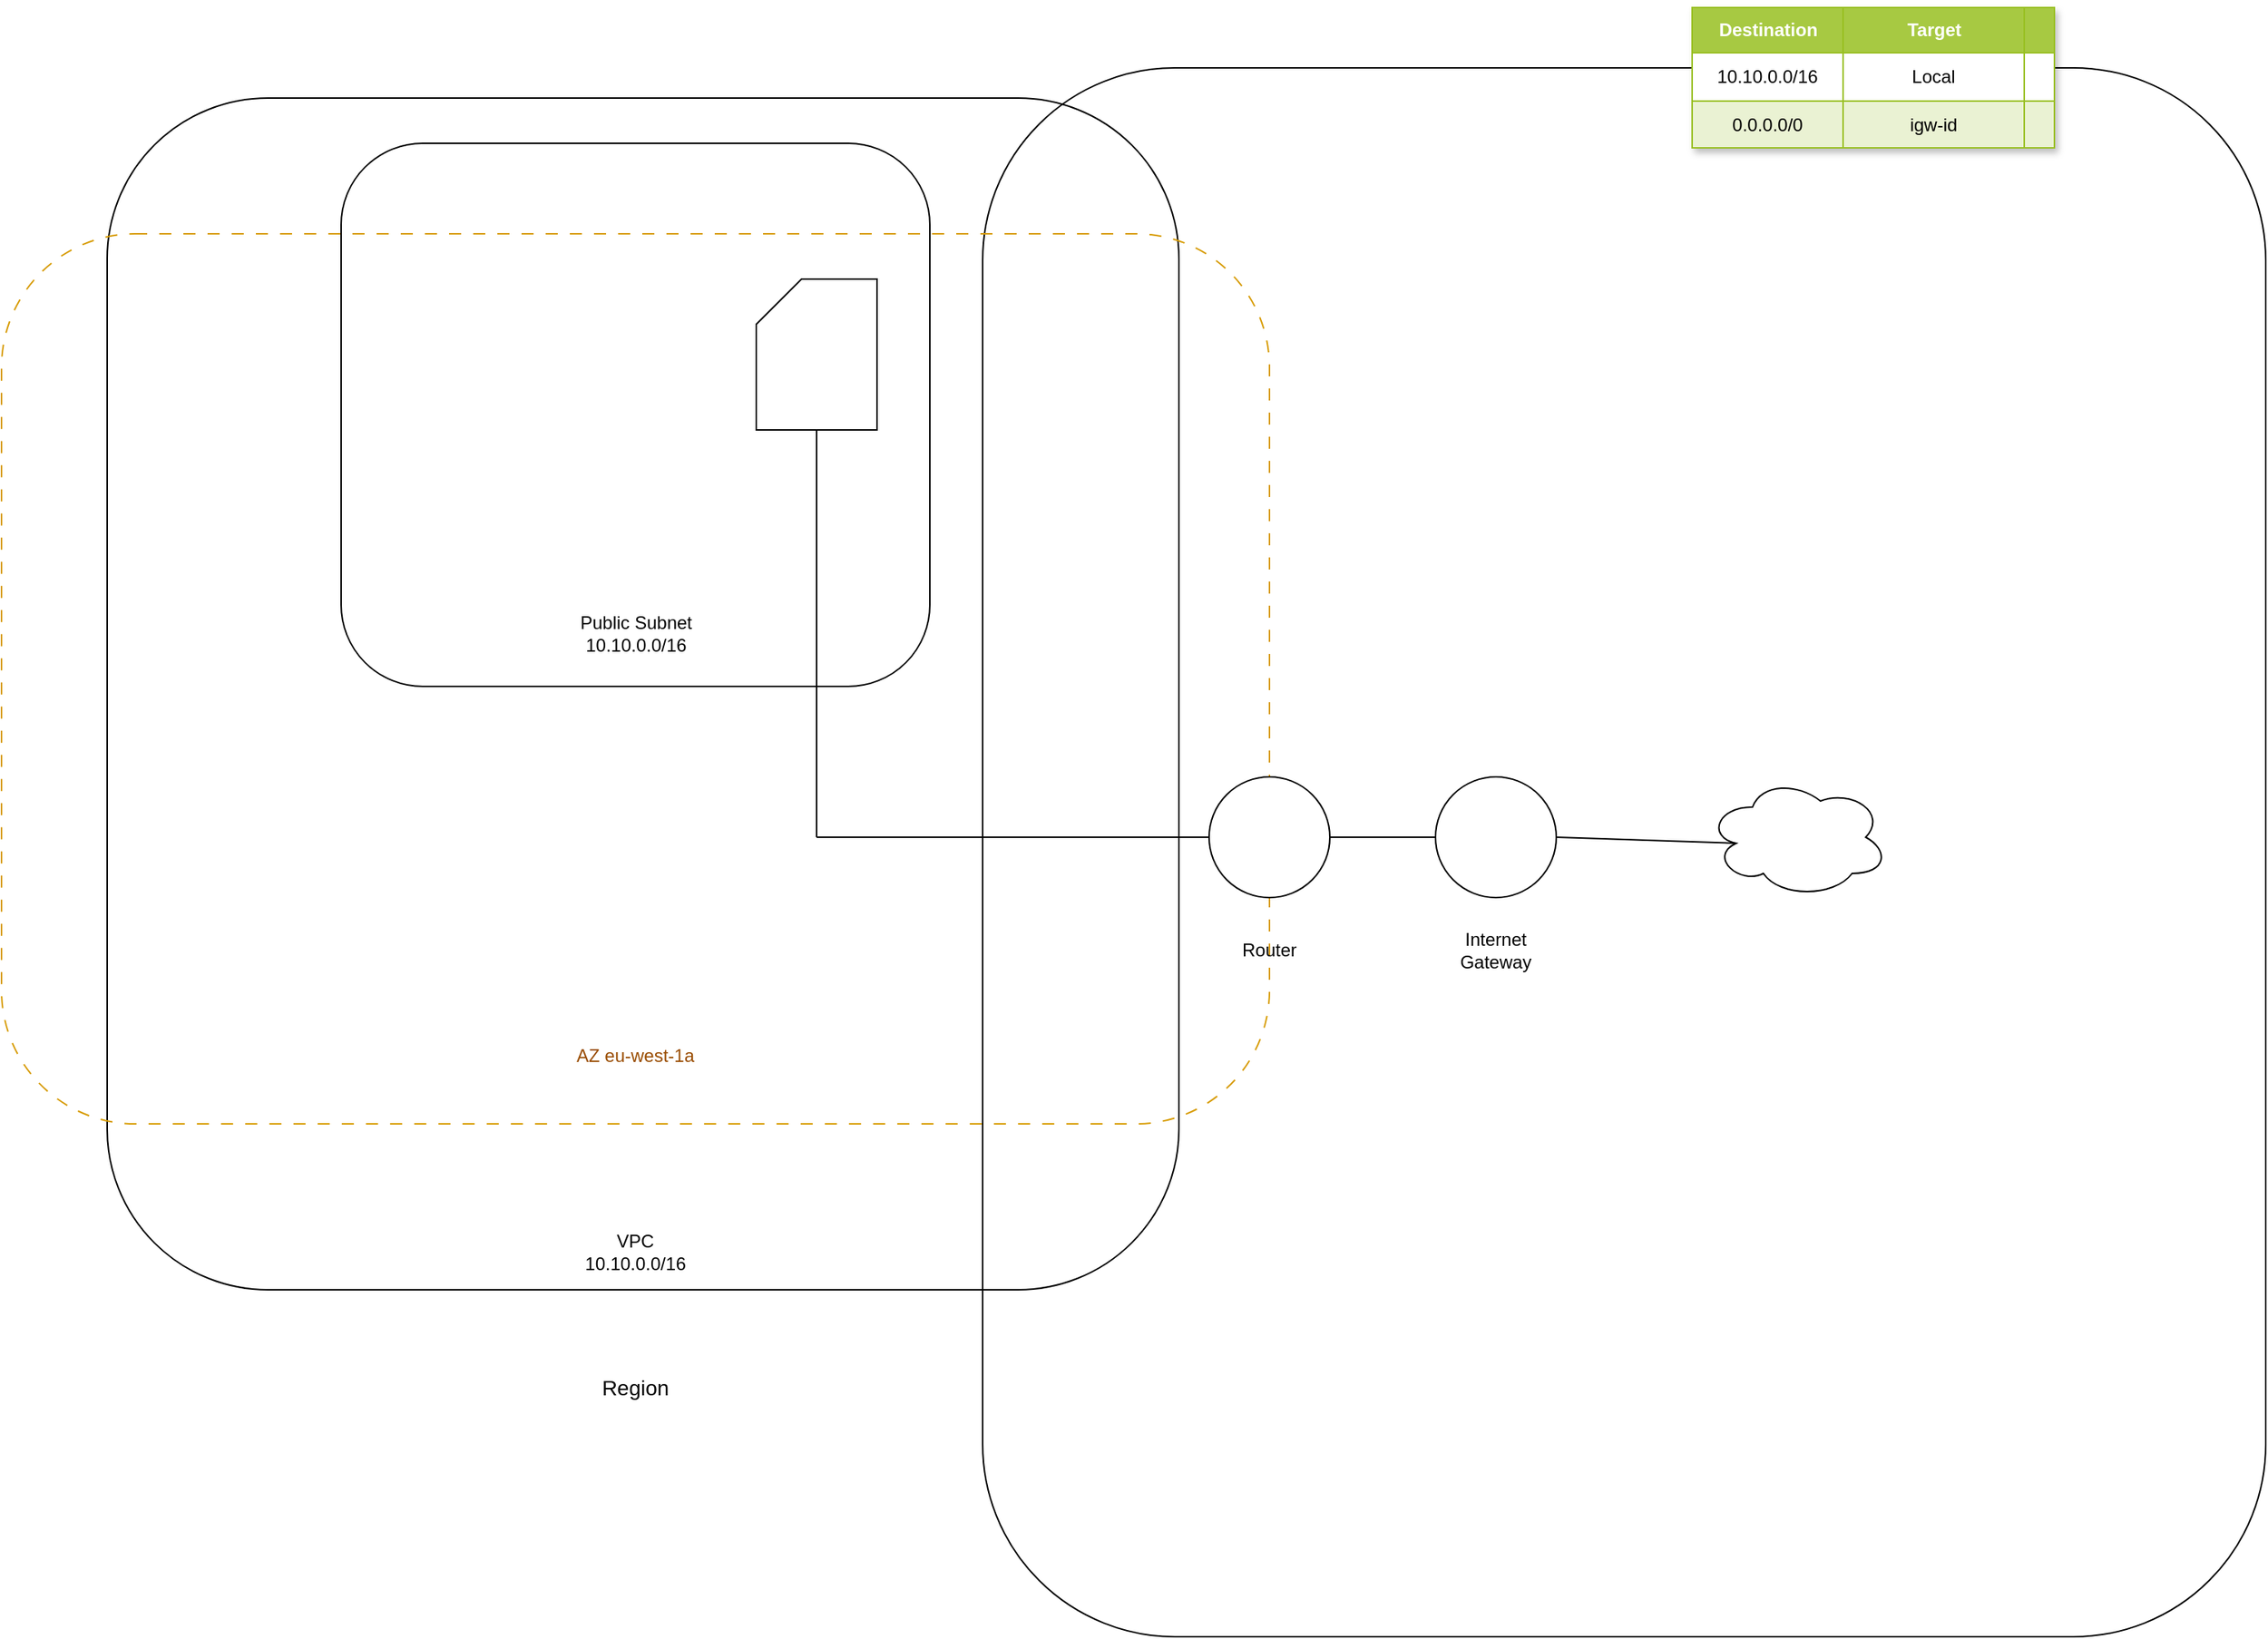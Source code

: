 <mxfile version="21.6.6" type="github">
  <diagram name="Page-1" id="c0M4BTOoxwZiLj32LfCo">
    <mxGraphModel dx="2039" dy="1134" grid="1" gridSize="10" guides="1" tooltips="1" connect="1" arrows="1" fold="1" page="1" pageScale="1" pageWidth="1600" pageHeight="1200" math="0" shadow="0">
      <root>
        <mxCell id="0" />
        <mxCell id="1" parent="0" />
        <mxCell id="giPSf6ay60JO8Sps-m6U-17" value="" style="rounded=1;whiteSpace=wrap;html=1;fillColor=none;" vertex="1" parent="1">
          <mxGeometry x="700" y="60" width="850" height="1040" as="geometry" />
        </mxCell>
        <mxCell id="giPSf6ay60JO8Sps-m6U-3" value="" style="rounded=1;whiteSpace=wrap;html=1;fillColor=none;" vertex="1" parent="1">
          <mxGeometry x="120" y="80" width="710" height="790" as="geometry" />
        </mxCell>
        <mxCell id="giPSf6ay60JO8Sps-m6U-2" value="AZ eu-west-1a" style="text;html=1;strokeColor=none;fillColor=none;align=center;verticalAlign=middle;whiteSpace=wrap;rounded=0;fontColor=#994C00;" vertex="1" parent="1">
          <mxGeometry x="400" y="700" width="140" height="30" as="geometry" />
        </mxCell>
        <mxCell id="giPSf6ay60JO8Sps-m6U-4" value="VPC&lt;br&gt;10.10.0.0/16" style="text;html=1;strokeColor=none;fillColor=none;align=center;verticalAlign=middle;whiteSpace=wrap;rounded=0;" vertex="1" parent="1">
          <mxGeometry x="440" y="830" width="60" height="30" as="geometry" />
        </mxCell>
        <mxCell id="giPSf6ay60JO8Sps-m6U-5" value="" style="rounded=1;whiteSpace=wrap;html=1;fillColor=none;" vertex="1" parent="1">
          <mxGeometry x="275" y="110" width="390" height="360" as="geometry" />
        </mxCell>
        <mxCell id="giPSf6ay60JO8Sps-m6U-1" value="" style="rounded=1;whiteSpace=wrap;html=1;dashed=1;dashPattern=8 8;fillColor=none;strokeColor=#d79b00;" vertex="1" parent="1">
          <mxGeometry x="50" y="170" width="840" height="590" as="geometry" />
        </mxCell>
        <mxCell id="giPSf6ay60JO8Sps-m6U-6" value="Public Subnet&lt;br&gt;10.10.0.0/16" style="text;html=1;strokeColor=none;fillColor=none;align=center;verticalAlign=middle;whiteSpace=wrap;rounded=0;" vertex="1" parent="1">
          <mxGeometry x="422.5" y="420" width="95" height="30" as="geometry" />
        </mxCell>
        <mxCell id="giPSf6ay60JO8Sps-m6U-7" value="" style="shape=card;whiteSpace=wrap;html=1;" vertex="1" parent="1">
          <mxGeometry x="550" y="200" width="80" height="100" as="geometry" />
        </mxCell>
        <mxCell id="giPSf6ay60JO8Sps-m6U-8" value="" style="ellipse;whiteSpace=wrap;html=1;aspect=fixed;" vertex="1" parent="1">
          <mxGeometry x="850" y="530" width="80" height="80" as="geometry" />
        </mxCell>
        <mxCell id="giPSf6ay60JO8Sps-m6U-9" value="Router" style="text;html=1;strokeColor=none;fillColor=none;align=center;verticalAlign=middle;whiteSpace=wrap;rounded=0;" vertex="1" parent="1">
          <mxGeometry x="860" y="630" width="60" height="30" as="geometry" />
        </mxCell>
        <mxCell id="giPSf6ay60JO8Sps-m6U-10" value="" style="ellipse;whiteSpace=wrap;html=1;aspect=fixed;" vertex="1" parent="1">
          <mxGeometry x="1000" y="530" width="80" height="80" as="geometry" />
        </mxCell>
        <mxCell id="giPSf6ay60JO8Sps-m6U-11" value="Internet Gateway" style="text;html=1;strokeColor=none;fillColor=none;align=center;verticalAlign=middle;whiteSpace=wrap;rounded=0;" vertex="1" parent="1">
          <mxGeometry x="1010" y="630" width="60" height="30" as="geometry" />
        </mxCell>
        <mxCell id="giPSf6ay60JO8Sps-m6U-12" value="" style="ellipse;shape=cloud;whiteSpace=wrap;html=1;" vertex="1" parent="1">
          <mxGeometry x="1180" y="530" width="120" height="80" as="geometry" />
        </mxCell>
        <mxCell id="giPSf6ay60JO8Sps-m6U-13" value="" style="endArrow=none;html=1;rounded=0;entryX=0;entryY=0.5;entryDx=0;entryDy=0;exitX=1;exitY=0.5;exitDx=0;exitDy=0;" edge="1" parent="1" source="giPSf6ay60JO8Sps-m6U-8" target="giPSf6ay60JO8Sps-m6U-10">
          <mxGeometry width="50" height="50" relative="1" as="geometry">
            <mxPoint x="700" y="590" as="sourcePoint" />
            <mxPoint x="750" y="540" as="targetPoint" />
          </mxGeometry>
        </mxCell>
        <mxCell id="giPSf6ay60JO8Sps-m6U-14" value="" style="endArrow=none;html=1;rounded=0;entryX=0.16;entryY=0.55;entryDx=0;entryDy=0;entryPerimeter=0;exitX=1;exitY=0.5;exitDx=0;exitDy=0;" edge="1" parent="1" source="giPSf6ay60JO8Sps-m6U-10" target="giPSf6ay60JO8Sps-m6U-12">
          <mxGeometry width="50" height="50" relative="1" as="geometry">
            <mxPoint x="700" y="590" as="sourcePoint" />
            <mxPoint x="750" y="540" as="targetPoint" />
          </mxGeometry>
        </mxCell>
        <mxCell id="giPSf6ay60JO8Sps-m6U-15" value="" style="endArrow=none;html=1;rounded=0;entryX=0;entryY=0.5;entryDx=0;entryDy=0;" edge="1" parent="1" target="giPSf6ay60JO8Sps-m6U-8">
          <mxGeometry width="50" height="50" relative="1" as="geometry">
            <mxPoint x="590" y="570" as="sourcePoint" />
            <mxPoint x="750" y="540" as="targetPoint" />
          </mxGeometry>
        </mxCell>
        <mxCell id="giPSf6ay60JO8Sps-m6U-16" value="" style="endArrow=none;html=1;rounded=0;entryX=0.5;entryY=1;entryDx=0;entryDy=0;entryPerimeter=0;" edge="1" parent="1" target="giPSf6ay60JO8Sps-m6U-7">
          <mxGeometry width="50" height="50" relative="1" as="geometry">
            <mxPoint x="590" y="570" as="sourcePoint" />
            <mxPoint x="750" y="540" as="targetPoint" />
          </mxGeometry>
        </mxCell>
        <mxCell id="giPSf6ay60JO8Sps-m6U-18" value="&lt;font style=&quot;font-size: 14px;&quot;&gt;Region&lt;/font&gt;" style="text;html=1;strokeColor=none;fillColor=none;align=center;verticalAlign=middle;whiteSpace=wrap;rounded=0;" vertex="1" parent="1">
          <mxGeometry x="440" y="920" width="60" height="30" as="geometry" />
        </mxCell>
        <mxCell id="giPSf6ay60JO8Sps-m6U-19" value="Assets" style="childLayout=tableLayout;recursiveResize=0;strokeColor=#98bf21;fillColor=#A7C942;shadow=1;" vertex="1" parent="1">
          <mxGeometry x="1170" y="20" width="240" height="93" as="geometry" />
        </mxCell>
        <mxCell id="giPSf6ay60JO8Sps-m6U-20" style="shape=tableRow;horizontal=0;startSize=0;swimlaneHead=0;swimlaneBody=0;top=0;left=0;bottom=0;right=0;dropTarget=0;collapsible=0;recursiveResize=0;expand=0;fontStyle=0;strokeColor=inherit;fillColor=#ffffff;" vertex="1" parent="giPSf6ay60JO8Sps-m6U-19">
          <mxGeometry width="240" height="30" as="geometry" />
        </mxCell>
        <mxCell id="giPSf6ay60JO8Sps-m6U-21" value="Destination" style="connectable=0;recursiveResize=0;strokeColor=inherit;fillColor=#A7C942;align=center;fontStyle=1;fontColor=#FFFFFF;html=1;" vertex="1" parent="giPSf6ay60JO8Sps-m6U-20">
          <mxGeometry width="100" height="30" as="geometry">
            <mxRectangle width="100" height="30" as="alternateBounds" />
          </mxGeometry>
        </mxCell>
        <mxCell id="giPSf6ay60JO8Sps-m6U-22" value="Target" style="connectable=0;recursiveResize=0;strokeColor=inherit;fillColor=#A7C942;align=center;fontStyle=1;fontColor=#FFFFFF;html=1;" vertex="1" parent="giPSf6ay60JO8Sps-m6U-20">
          <mxGeometry x="100" width="120" height="30" as="geometry">
            <mxRectangle width="120" height="30" as="alternateBounds" />
          </mxGeometry>
        </mxCell>
        <mxCell id="giPSf6ay60JO8Sps-m6U-23" value="" style="connectable=0;recursiveResize=0;strokeColor=inherit;fillColor=#A7C942;align=center;fontStyle=1;fontColor=#FFFFFF;html=1;" vertex="1" parent="giPSf6ay60JO8Sps-m6U-20">
          <mxGeometry x="220" width="20" height="30" as="geometry">
            <mxRectangle width="20" height="30" as="alternateBounds" />
          </mxGeometry>
        </mxCell>
        <mxCell id="giPSf6ay60JO8Sps-m6U-24" value="" style="shape=tableRow;horizontal=0;startSize=0;swimlaneHead=0;swimlaneBody=0;top=0;left=0;bottom=0;right=0;dropTarget=0;collapsible=0;recursiveResize=0;expand=0;fontStyle=0;strokeColor=inherit;fillColor=#ffffff;" vertex="1" parent="giPSf6ay60JO8Sps-m6U-19">
          <mxGeometry y="30" width="240" height="32" as="geometry" />
        </mxCell>
        <mxCell id="giPSf6ay60JO8Sps-m6U-25" value="10.10.0.0/16" style="connectable=0;recursiveResize=0;strokeColor=inherit;fillColor=inherit;align=center;whiteSpace=wrap;html=1;" vertex="1" parent="giPSf6ay60JO8Sps-m6U-24">
          <mxGeometry width="100" height="32" as="geometry">
            <mxRectangle width="100" height="32" as="alternateBounds" />
          </mxGeometry>
        </mxCell>
        <mxCell id="giPSf6ay60JO8Sps-m6U-26" value="Local" style="connectable=0;recursiveResize=0;strokeColor=inherit;fillColor=inherit;align=center;whiteSpace=wrap;html=1;" vertex="1" parent="giPSf6ay60JO8Sps-m6U-24">
          <mxGeometry x="100" width="120" height="32" as="geometry">
            <mxRectangle width="120" height="32" as="alternateBounds" />
          </mxGeometry>
        </mxCell>
        <mxCell id="giPSf6ay60JO8Sps-m6U-27" value="" style="connectable=0;recursiveResize=0;strokeColor=inherit;fillColor=inherit;align=center;whiteSpace=wrap;html=1;" vertex="1" parent="giPSf6ay60JO8Sps-m6U-24">
          <mxGeometry x="220" width="20" height="32" as="geometry">
            <mxRectangle width="20" height="32" as="alternateBounds" />
          </mxGeometry>
        </mxCell>
        <mxCell id="giPSf6ay60JO8Sps-m6U-28" value="" style="shape=tableRow;horizontal=0;startSize=0;swimlaneHead=0;swimlaneBody=0;top=0;left=0;bottom=0;right=0;dropTarget=0;collapsible=0;recursiveResize=0;expand=0;fontStyle=1;strokeColor=inherit;fillColor=#EAF2D3;" vertex="1" parent="giPSf6ay60JO8Sps-m6U-19">
          <mxGeometry y="62" width="240" height="31" as="geometry" />
        </mxCell>
        <mxCell id="giPSf6ay60JO8Sps-m6U-29" value="0.0.0.0/0" style="connectable=0;recursiveResize=0;strokeColor=inherit;fillColor=inherit;whiteSpace=wrap;html=1;" vertex="1" parent="giPSf6ay60JO8Sps-m6U-28">
          <mxGeometry width="100" height="31" as="geometry">
            <mxRectangle width="100" height="31" as="alternateBounds" />
          </mxGeometry>
        </mxCell>
        <mxCell id="giPSf6ay60JO8Sps-m6U-30" value="igw-id" style="connectable=0;recursiveResize=0;strokeColor=inherit;fillColor=inherit;whiteSpace=wrap;html=1;" vertex="1" parent="giPSf6ay60JO8Sps-m6U-28">
          <mxGeometry x="100" width="120" height="31" as="geometry">
            <mxRectangle width="120" height="31" as="alternateBounds" />
          </mxGeometry>
        </mxCell>
        <mxCell id="giPSf6ay60JO8Sps-m6U-31" value="" style="connectable=0;recursiveResize=0;strokeColor=inherit;fillColor=inherit;whiteSpace=wrap;html=1;" vertex="1" parent="giPSf6ay60JO8Sps-m6U-28">
          <mxGeometry x="220" width="20" height="31" as="geometry">
            <mxRectangle width="20" height="31" as="alternateBounds" />
          </mxGeometry>
        </mxCell>
      </root>
    </mxGraphModel>
  </diagram>
</mxfile>
